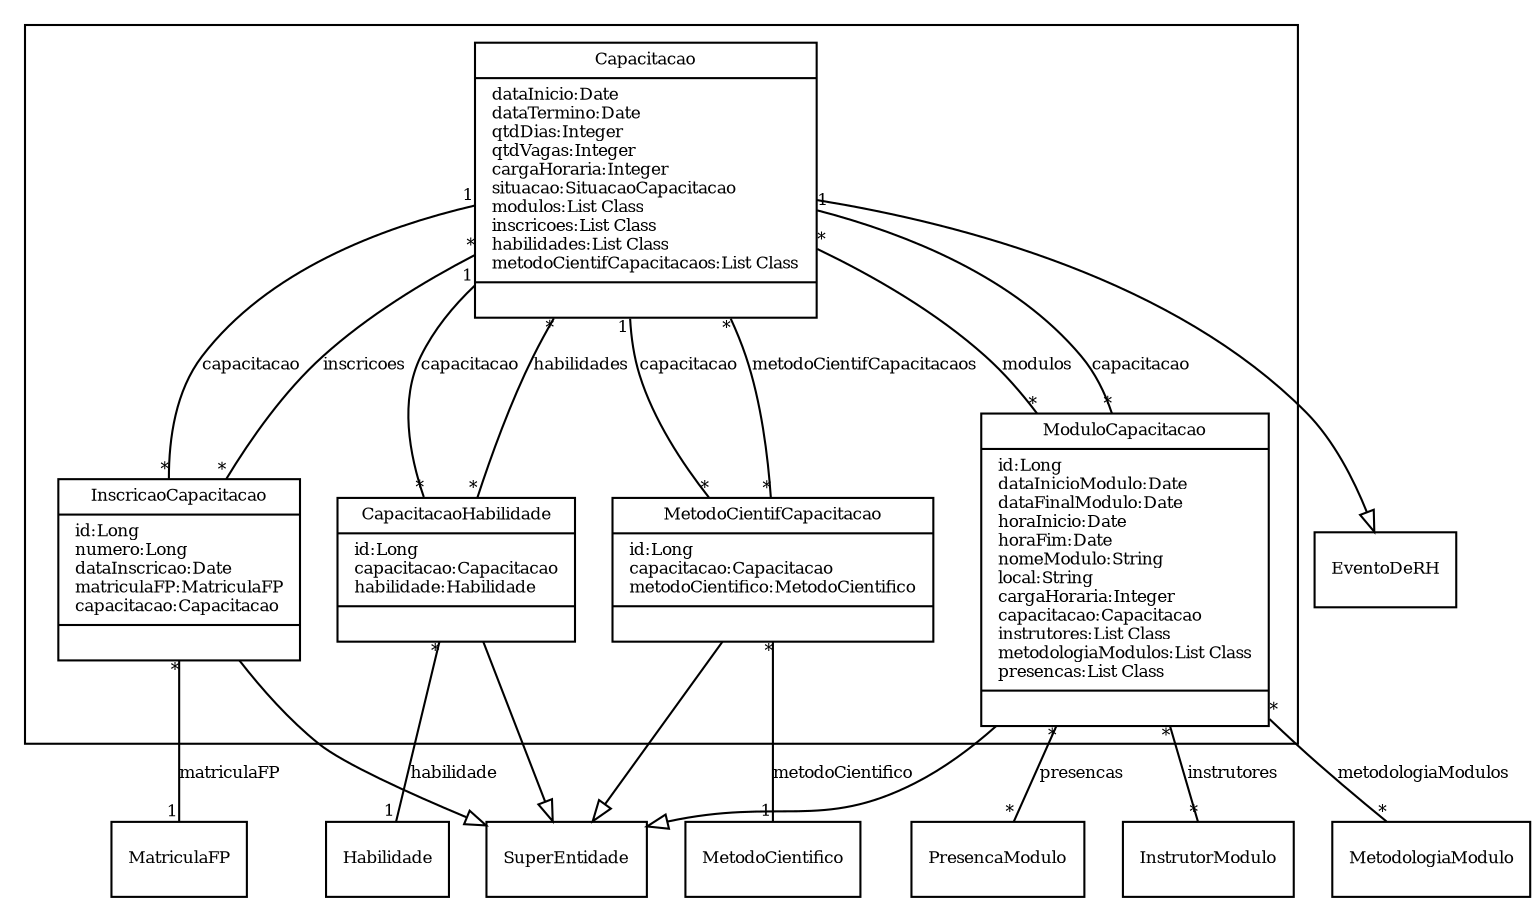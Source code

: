 digraph G{
fontname = "Times-Roman"
fontsize = 8

node [
        fontname = "Times-Roman"
        fontsize = 8
        shape = "record"
]

edge [
        fontname = "Times-Roman"
        fontsize = 8
]

subgraph clusterEVENTO_DE_CAPACITACAO
{
Capacitacao [label = "{Capacitacao|dataInicio:Date\ldataTermino:Date\lqtdDias:Integer\lqtdVagas:Integer\lcargaHoraria:Integer\lsituacao:SituacaoCapacitacao\lmodulos:List Class\linscricoes:List Class\lhabilidades:List Class\lmetodoCientifCapacitacaos:List Class\l|\l}"]
ModuloCapacitacao [label = "{ModuloCapacitacao|id:Long\ldataInicioModulo:Date\ldataFinalModulo:Date\lhoraInicio:Date\lhoraFim:Date\lnomeModulo:String\llocal:String\lcargaHoraria:Integer\lcapacitacao:Capacitacao\linstrutores:List Class\lmetodologiaModulos:List Class\lpresencas:List Class\l|\l}"]
InscricaoCapacitacao [label = "{InscricaoCapacitacao|id:Long\lnumero:Long\ldataInscricao:Date\lmatriculaFP:MatriculaFP\lcapacitacao:Capacitacao\l|\l}"]
CapacitacaoHabilidade [label = "{CapacitacaoHabilidade|id:Long\lcapacitacao:Capacitacao\lhabilidade:Habilidade\l|\l}"]
MetodoCientifCapacitacao [label = "{MetodoCientifCapacitacao|id:Long\lcapacitacao:Capacitacao\lmetodoCientifico:MetodoCientifico\l|\l}"]
}
edge [arrowhead = "none" headlabel = "*" taillabel = "*"] Capacitacao -> ModuloCapacitacao [label = "modulos"]
edge [arrowhead = "none" headlabel = "*" taillabel = "*"] Capacitacao -> InscricaoCapacitacao [label = "inscricoes"]
edge [arrowhead = "none" headlabel = "*" taillabel = "*"] Capacitacao -> CapacitacaoHabilidade [label = "habilidades"]
edge [arrowhead = "none" headlabel = "*" taillabel = "*"] Capacitacao -> MetodoCientifCapacitacao [label = "metodoCientifCapacitacaos"]
edge [ arrowhead = "empty" headlabel = "" taillabel = ""] Capacitacao -> EventoDeRH
edge [arrowhead = "none" headlabel = "1" taillabel = "*"] ModuloCapacitacao -> Capacitacao [label = "capacitacao"]
edge [arrowhead = "none" headlabel = "*" taillabel = "*"] ModuloCapacitacao -> InstrutorModulo [label = "instrutores"]
edge [arrowhead = "none" headlabel = "*" taillabel = "*"] ModuloCapacitacao -> MetodologiaModulo [label = "metodologiaModulos"]
edge [arrowhead = "none" headlabel = "*" taillabel = "*"] ModuloCapacitacao -> PresencaModulo [label = "presencas"]
edge [ arrowhead = "empty" headlabel = "" taillabel = ""] ModuloCapacitacao -> SuperEntidade
edge [arrowhead = "none" headlabel = "1" taillabel = "*"] InscricaoCapacitacao -> MatriculaFP [label = "matriculaFP"]
edge [arrowhead = "none" headlabel = "1" taillabel = "*"] InscricaoCapacitacao -> Capacitacao [label = "capacitacao"]
edge [ arrowhead = "empty" headlabel = "" taillabel = ""] InscricaoCapacitacao -> SuperEntidade
edge [arrowhead = "none" headlabel = "1" taillabel = "*"] CapacitacaoHabilidade -> Capacitacao [label = "capacitacao"]
edge [arrowhead = "none" headlabel = "1" taillabel = "*"] CapacitacaoHabilidade -> Habilidade [label = "habilidade"]
edge [ arrowhead = "empty" headlabel = "" taillabel = ""] CapacitacaoHabilidade -> SuperEntidade
edge [arrowhead = "none" headlabel = "1" taillabel = "*"] MetodoCientifCapacitacao -> Capacitacao [label = "capacitacao"]
edge [arrowhead = "none" headlabel = "1" taillabel = "*"] MetodoCientifCapacitacao -> MetodoCientifico [label = "metodoCientifico"]
edge [ arrowhead = "empty" headlabel = "" taillabel = ""] MetodoCientifCapacitacao -> SuperEntidade
}
